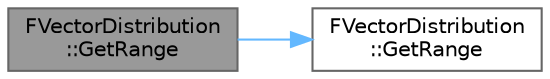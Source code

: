 digraph "FVectorDistribution::GetRange"
{
 // INTERACTIVE_SVG=YES
 // LATEX_PDF_SIZE
  bgcolor="transparent";
  edge [fontname=Helvetica,fontsize=10,labelfontname=Helvetica,labelfontsize=10];
  node [fontname=Helvetica,fontsize=10,shape=box,height=0.2,width=0.4];
  rankdir="LR";
  Node1 [id="Node000001",label="FVectorDistribution\l::GetRange",height=0.2,width=0.4,color="gray40", fillcolor="grey60", style="filled", fontcolor="black",tooltip=" "];
  Node1 -> Node2 [id="edge1_Node000001_Node000002",color="steelblue1",style="solid",tooltip=" "];
  Node2 [id="Node000002",label="FVectorDistribution\l::GetRange",height=0.2,width=0.4,color="grey40", fillcolor="white", style="filled",URL="$d6/dfa/classFVectorDistribution.html#a367399defd5abba0c5118315f6d1fa48",tooltip="Computes the range of the distribution."];
}
